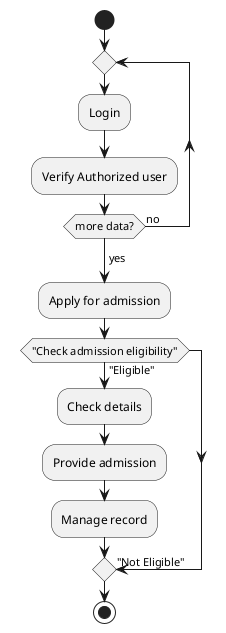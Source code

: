 @startuml
start
repeat
  :Login;
  :Verify Authorized user;
repeat while (more data?) is (no)
->yes;
:Apply for admission;
if ("Check admission eligibility") then
  ->"Eligible";
  :Check details;
  :Provide admission;
  :Manage record;
else
  ->"Not Eligible";
endif
stop
@enduml
